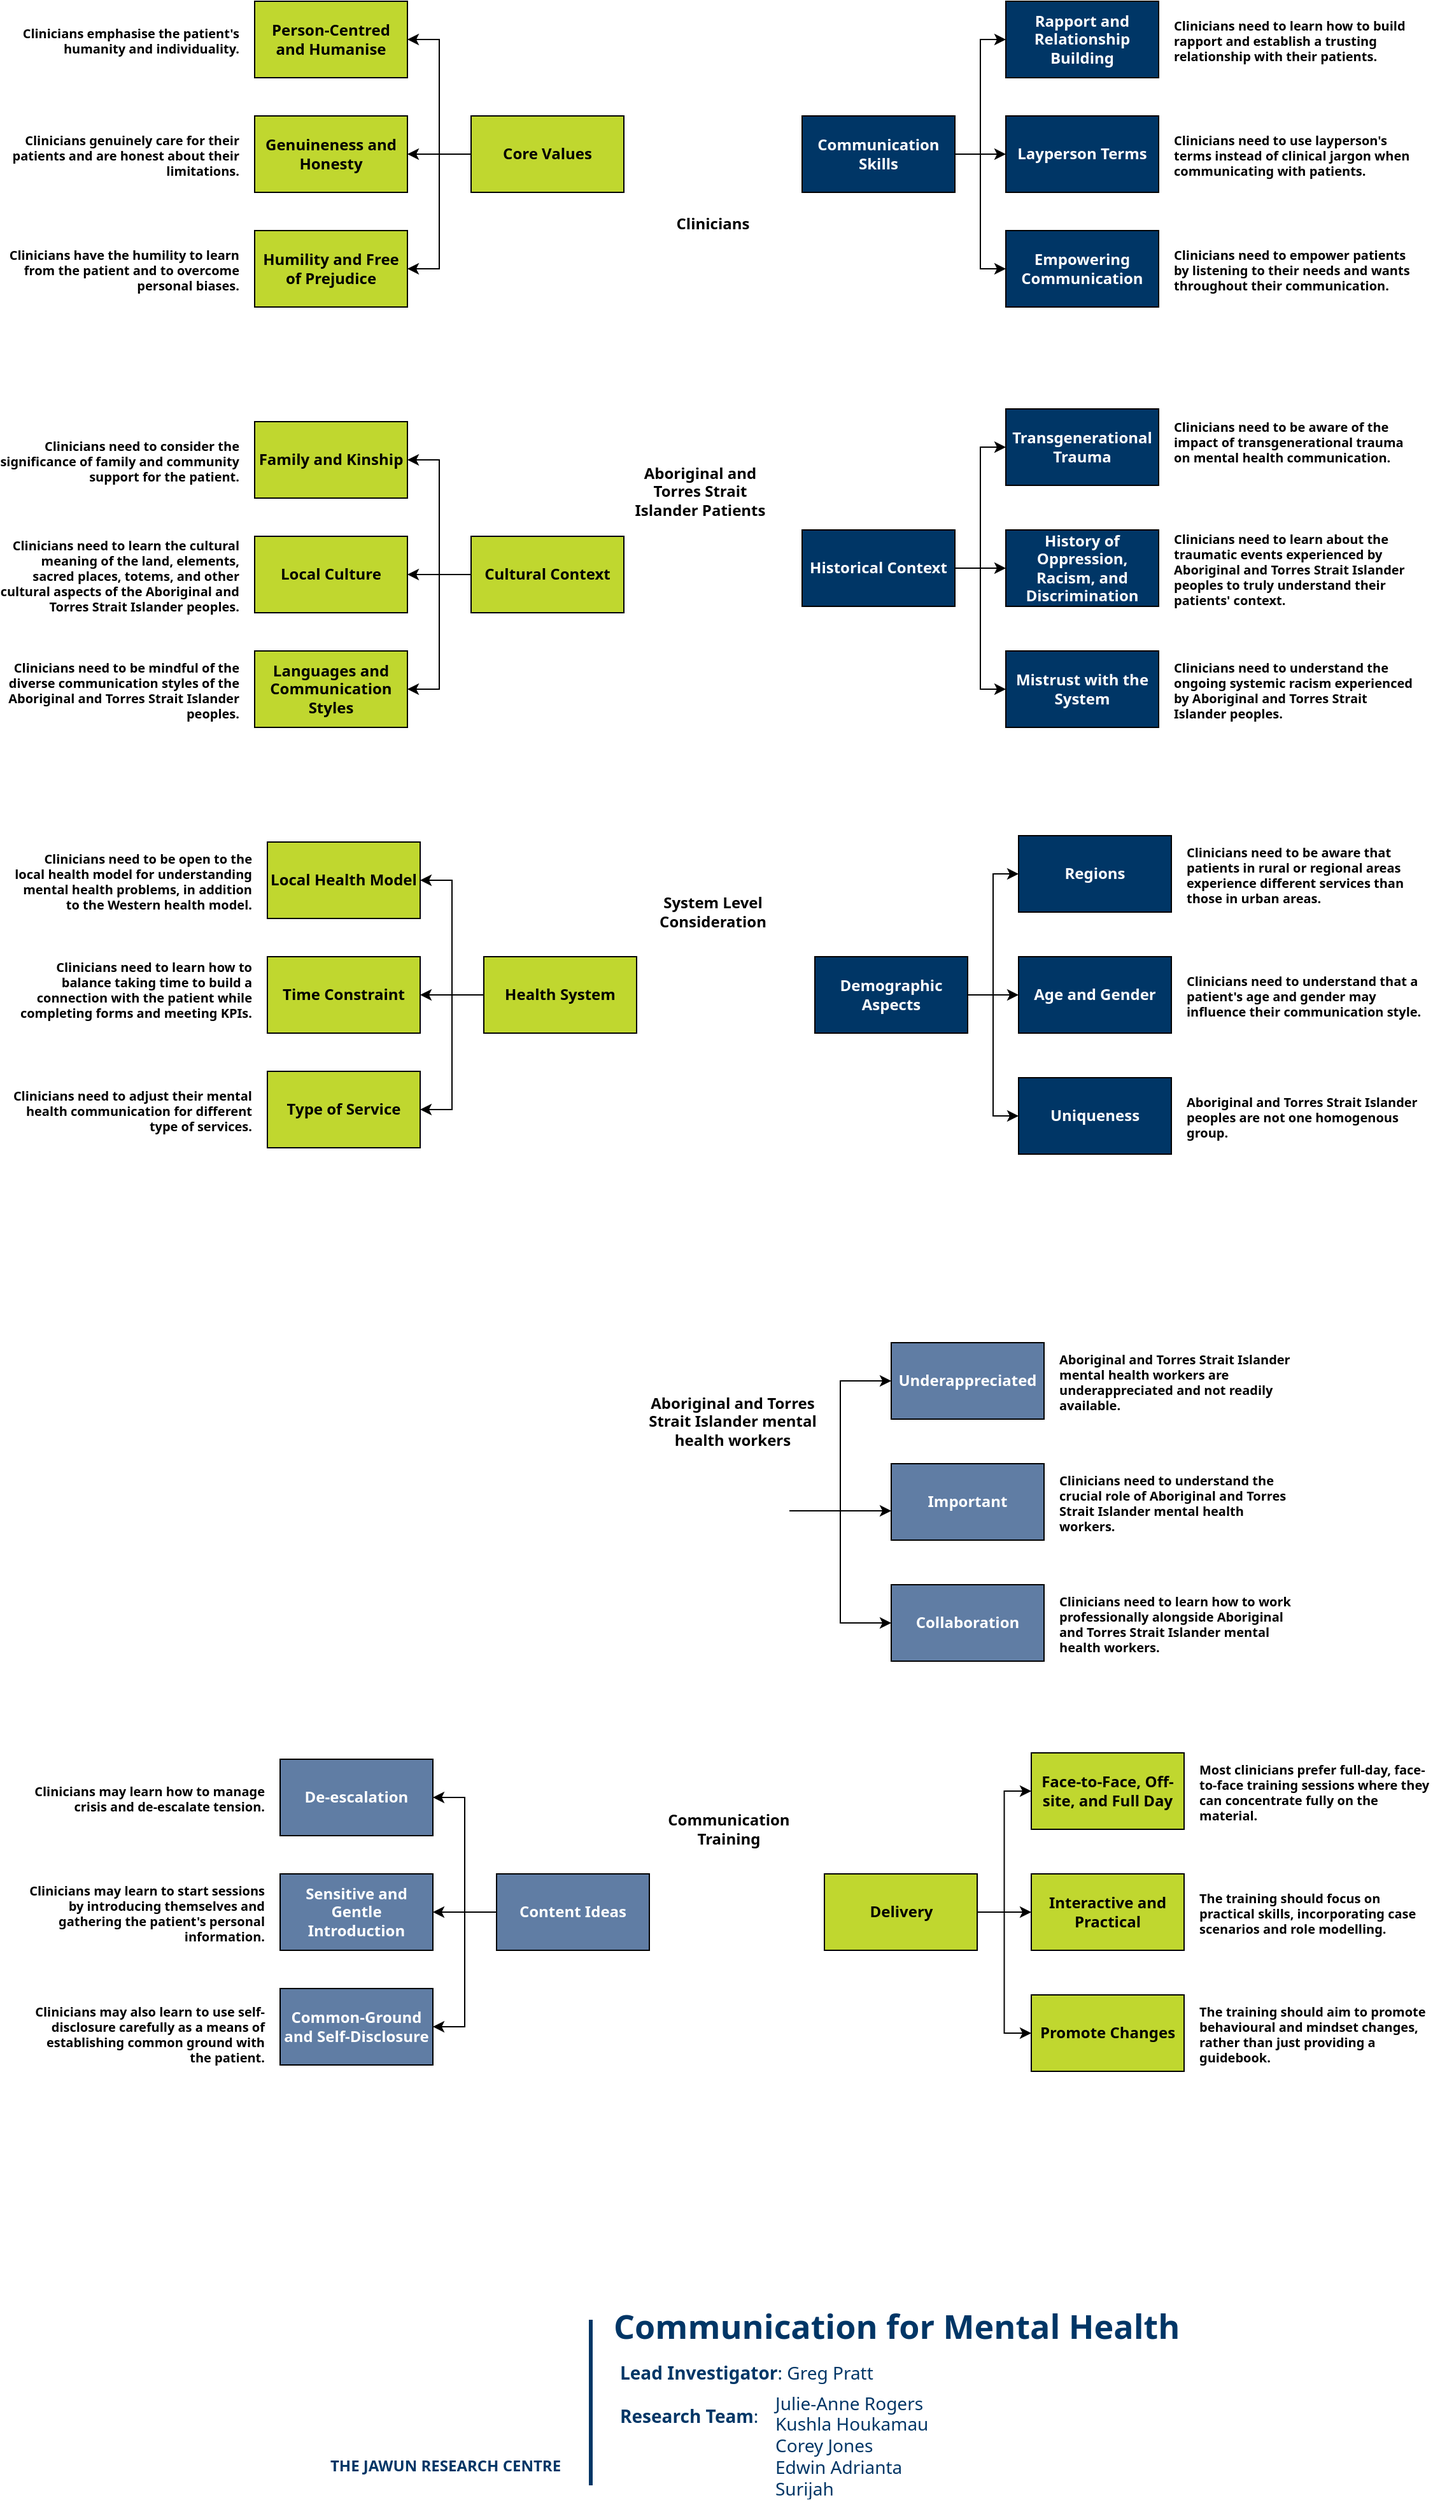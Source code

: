 <mxfile version="24.0.2" type="device">
  <diagram name="Page-1" id="oOXIH6qJuFytHxexrqkR">
    <mxGraphModel dx="2284" dy="772" grid="1" gridSize="10" guides="1" tooltips="1" connect="1" arrows="1" fold="1" page="1" pageScale="1" pageWidth="850" pageHeight="1100" math="0" shadow="0">
      <root>
        <mxCell id="0" />
        <mxCell id="1" parent="0" />
        <mxCell id="wKZz9qKqQG9GuFVw73VF-2" value="" style="shape=image;verticalLabelPosition=bottom;labelBackgroundColor=default;verticalAlign=top;aspect=fixed;imageAspect=0;image=https://cdn-icons-png.flaticon.com/128/14186/14186472.png;" parent="1" vertex="1">
          <mxGeometry x="320" y="240" width="80" height="80" as="geometry" />
        </mxCell>
        <mxCell id="wKZz9qKqQG9GuFVw73VF-15" style="edgeStyle=orthogonalEdgeStyle;rounded=0;orthogonalLoop=1;jettySize=auto;html=1;exitX=0;exitY=0.5;exitDx=0;exitDy=0;entryX=1;entryY=0.5;entryDx=0;entryDy=0;" parent="1" source="wKZz9qKqQG9GuFVw73VF-3" target="wKZz9qKqQG9GuFVw73VF-5" edge="1">
          <mxGeometry relative="1" as="geometry" />
        </mxCell>
        <mxCell id="wKZz9qKqQG9GuFVw73VF-16" style="edgeStyle=orthogonalEdgeStyle;rounded=0;orthogonalLoop=1;jettySize=auto;html=1;exitX=0;exitY=0.5;exitDx=0;exitDy=0;entryX=1;entryY=0.5;entryDx=0;entryDy=0;" parent="1" source="wKZz9qKqQG9GuFVw73VF-3" target="wKZz9qKqQG9GuFVw73VF-7" edge="1">
          <mxGeometry relative="1" as="geometry" />
        </mxCell>
        <mxCell id="wKZz9qKqQG9GuFVw73VF-17" style="edgeStyle=orthogonalEdgeStyle;rounded=0;orthogonalLoop=1;jettySize=auto;html=1;exitX=0;exitY=0.5;exitDx=0;exitDy=0;entryX=1;entryY=0.5;entryDx=0;entryDy=0;" parent="1" source="wKZz9qKqQG9GuFVw73VF-3" target="wKZz9qKqQG9GuFVw73VF-6" edge="1">
          <mxGeometry relative="1" as="geometry" />
        </mxCell>
        <mxCell id="wKZz9qKqQG9GuFVw73VF-3" value="&lt;font face=&quot;Segoe UI&quot;&gt;Core Values&lt;/font&gt;" style="rounded=0;whiteSpace=wrap;html=1;fillColor=#C0D72F;fontStyle=1" parent="1" vertex="1">
          <mxGeometry x="170" y="250" width="120" height="60" as="geometry" />
        </mxCell>
        <mxCell id="wKZz9qKqQG9GuFVw73VF-18" style="edgeStyle=orthogonalEdgeStyle;rounded=0;orthogonalLoop=1;jettySize=auto;html=1;exitX=1;exitY=0.5;exitDx=0;exitDy=0;entryX=0;entryY=0.5;entryDx=0;entryDy=0;" parent="1" source="wKZz9qKqQG9GuFVw73VF-4" target="wKZz9qKqQG9GuFVw73VF-8" edge="1">
          <mxGeometry relative="1" as="geometry" />
        </mxCell>
        <mxCell id="wKZz9qKqQG9GuFVw73VF-19" style="edgeStyle=orthogonalEdgeStyle;rounded=0;orthogonalLoop=1;jettySize=auto;html=1;exitX=1;exitY=0.5;exitDx=0;exitDy=0;" parent="1" source="wKZz9qKqQG9GuFVw73VF-4" target="wKZz9qKqQG9GuFVw73VF-9" edge="1">
          <mxGeometry relative="1" as="geometry" />
        </mxCell>
        <mxCell id="wKZz9qKqQG9GuFVw73VF-20" style="edgeStyle=orthogonalEdgeStyle;rounded=0;orthogonalLoop=1;jettySize=auto;html=1;exitX=1;exitY=0.5;exitDx=0;exitDy=0;entryX=0;entryY=0.5;entryDx=0;entryDy=0;" parent="1" source="wKZz9qKqQG9GuFVw73VF-4" target="wKZz9qKqQG9GuFVw73VF-10" edge="1">
          <mxGeometry relative="1" as="geometry" />
        </mxCell>
        <mxCell id="wKZz9qKqQG9GuFVw73VF-4" value="Communication Skills" style="rounded=0;whiteSpace=wrap;html=1;fillColor=#003666;fontFamily=Segoe UI;fontColor=#FFFFFF;fontStyle=1" parent="1" vertex="1">
          <mxGeometry x="430" y="250" width="120" height="60" as="geometry" />
        </mxCell>
        <mxCell id="wKZz9qKqQG9GuFVw73VF-5" value="&lt;font face=&quot;Segoe UI&quot;&gt;Genuineness and Honesty&lt;/font&gt;" style="rounded=0;whiteSpace=wrap;html=1;fillColor=#C0D72F;fontStyle=1" parent="1" vertex="1">
          <mxGeometry y="250" width="120" height="60" as="geometry" />
        </mxCell>
        <mxCell id="wKZz9qKqQG9GuFVw73VF-6" value="&lt;font face=&quot;Segoe UI&quot;&gt;Humility and Free of Prejudice&lt;/font&gt;" style="rounded=0;whiteSpace=wrap;html=1;fillColor=#C0D72F;fontStyle=1" parent="1" vertex="1">
          <mxGeometry y="340" width="120" height="60" as="geometry" />
        </mxCell>
        <mxCell id="wKZz9qKqQG9GuFVw73VF-7" value="&lt;font face=&quot;Segoe UI&quot;&gt;Person-Centred and Humanise&lt;/font&gt;" style="rounded=0;whiteSpace=wrap;html=1;fillColor=#C0D72F;fontStyle=1" parent="1" vertex="1">
          <mxGeometry y="160" width="120" height="60" as="geometry" />
        </mxCell>
        <mxCell id="wKZz9qKqQG9GuFVw73VF-8" value="Rapport and Relationship Building" style="rounded=0;whiteSpace=wrap;html=1;fillColor=#003666;fontFamily=Segoe UI;fontColor=#FFFFFF;fontStyle=1" parent="1" vertex="1">
          <mxGeometry x="590" y="160" width="120" height="60" as="geometry" />
        </mxCell>
        <mxCell id="wKZz9qKqQG9GuFVw73VF-9" value="Layperson Terms" style="rounded=0;whiteSpace=wrap;html=1;fillColor=#003666;fontFamily=Segoe UI;fontColor=#FFFFFF;fontStyle=1" parent="1" vertex="1">
          <mxGeometry x="590" y="250" width="120" height="60" as="geometry" />
        </mxCell>
        <mxCell id="wKZz9qKqQG9GuFVw73VF-10" value="Empowering Communication" style="rounded=0;whiteSpace=wrap;html=1;fillColor=#003666;fontFamily=Segoe UI;fontColor=#FFFFFF;fontStyle=1" parent="1" vertex="1">
          <mxGeometry x="590" y="340" width="120" height="60" as="geometry" />
        </mxCell>
        <mxCell id="wKZz9qKqQG9GuFVw73VF-11" value="Clinicians" style="text;html=1;align=center;verticalAlign=middle;whiteSpace=wrap;rounded=0;fontFamily=Segoe UI;fontStyle=1" parent="1" vertex="1">
          <mxGeometry x="330" y="320" width="60" height="30" as="geometry" />
        </mxCell>
        <mxCell id="wKZz9qKqQG9GuFVw73VF-12" value="Clinicians emphasise the patient&#39;s humanity and individuality." style="text;html=1;align=right;verticalAlign=middle;whiteSpace=wrap;rounded=0;fontFamily=Segoe UI;fontSize=10;fontStyle=1" parent="1" vertex="1">
          <mxGeometry x="-200" y="175" width="190" height="30" as="geometry" />
        </mxCell>
        <mxCell id="wKZz9qKqQG9GuFVw73VF-13" value="&lt;div&gt;Clinicians genuinely care for their patients and are honest about their limitations.&lt;/div&gt;" style="text;html=1;align=right;verticalAlign=middle;whiteSpace=wrap;rounded=0;fontFamily=Segoe UI;fontSize=10;fontStyle=1" parent="1" vertex="1">
          <mxGeometry x="-200" y="265" width="190" height="30" as="geometry" />
        </mxCell>
        <mxCell id="wKZz9qKqQG9GuFVw73VF-14" value="&lt;div&gt;Clinicians have the humility to learn from the patient and to overcome personal biases.&lt;/div&gt;" style="text;html=1;align=right;verticalAlign=middle;whiteSpace=wrap;rounded=0;fontFamily=Segoe UI;fontSize=10;fontStyle=1" parent="1" vertex="1">
          <mxGeometry x="-200" y="355" width="190" height="30" as="geometry" />
        </mxCell>
        <mxCell id="wKZz9qKqQG9GuFVw73VF-21" value="" style="shape=image;verticalLabelPosition=bottom;labelBackgroundColor=default;verticalAlign=top;aspect=fixed;imageAspect=0;image=https://cdn-icons-png.flaticon.com/128/3358/3358869.png;" parent="1" vertex="1">
          <mxGeometry x="325" y="575" width="70" height="70" as="geometry" />
        </mxCell>
        <mxCell id="wKZz9qKqQG9GuFVw73VF-22" value="Aboriginal and Torres Strait Islander Patients" style="text;html=1;align=center;verticalAlign=middle;whiteSpace=wrap;rounded=0;fontFamily=Segoe UI;fontStyle=1" parent="1" vertex="1">
          <mxGeometry x="290" y="530" width="120" height="30" as="geometry" />
        </mxCell>
        <mxCell id="wKZz9qKqQG9GuFVw73VF-32" style="edgeStyle=orthogonalEdgeStyle;rounded=0;orthogonalLoop=1;jettySize=auto;html=1;exitX=1;exitY=0.5;exitDx=0;exitDy=0;entryX=0;entryY=0.5;entryDx=0;entryDy=0;" parent="1" source="wKZz9qKqQG9GuFVw73VF-23" target="wKZz9qKqQG9GuFVw73VF-30" edge="1">
          <mxGeometry relative="1" as="geometry" />
        </mxCell>
        <mxCell id="wKZz9qKqQG9GuFVw73VF-33" style="edgeStyle=orthogonalEdgeStyle;rounded=0;orthogonalLoop=1;jettySize=auto;html=1;exitX=1;exitY=0.5;exitDx=0;exitDy=0;entryX=0;entryY=0.5;entryDx=0;entryDy=0;" parent="1" source="wKZz9qKqQG9GuFVw73VF-23" target="wKZz9qKqQG9GuFVw73VF-29" edge="1">
          <mxGeometry relative="1" as="geometry" />
        </mxCell>
        <mxCell id="wKZz9qKqQG9GuFVw73VF-34" style="edgeStyle=orthogonalEdgeStyle;rounded=0;orthogonalLoop=1;jettySize=auto;html=1;exitX=1;exitY=0.5;exitDx=0;exitDy=0;entryX=0;entryY=0.5;entryDx=0;entryDy=0;" parent="1" source="wKZz9qKqQG9GuFVw73VF-23" target="wKZz9qKqQG9GuFVw73VF-31" edge="1">
          <mxGeometry relative="1" as="geometry" />
        </mxCell>
        <mxCell id="wKZz9qKqQG9GuFVw73VF-23" value="Historical Context" style="rounded=0;whiteSpace=wrap;html=1;fillColor=#003666;fontFamily=Segoe UI;fontColor=#FFFFFF;fontStyle=1" parent="1" vertex="1">
          <mxGeometry x="430" y="575" width="120" height="60" as="geometry" />
        </mxCell>
        <mxCell id="wKZz9qKqQG9GuFVw73VF-26" value="Clinicians need to learn how to build rapport and establish a trusting relationship with their patients." style="text;html=1;align=left;verticalAlign=middle;whiteSpace=wrap;rounded=0;fontFamily=Segoe UI;fontSize=10;fontStyle=1" parent="1" vertex="1">
          <mxGeometry x="720" y="175" width="190" height="30" as="geometry" />
        </mxCell>
        <mxCell id="wKZz9qKqQG9GuFVw73VF-27" value="Clinicians need to use layperson&#39;s terms instead of clinical jargon when communicating with patients." style="text;html=1;align=left;verticalAlign=middle;whiteSpace=wrap;rounded=0;fontFamily=Segoe UI;fontSize=10;fontStyle=1" parent="1" vertex="1">
          <mxGeometry x="720" y="265" width="190" height="30" as="geometry" />
        </mxCell>
        <mxCell id="wKZz9qKqQG9GuFVw73VF-28" value="&lt;div&gt;Clinicians need to empower patients by listening to their needs and wants throughout their communication.&lt;/div&gt;" style="text;html=1;align=left;verticalAlign=middle;whiteSpace=wrap;rounded=0;fontFamily=Segoe UI;fontSize=10;fontStyle=1" parent="1" vertex="1">
          <mxGeometry x="720" y="355" width="190" height="30" as="geometry" />
        </mxCell>
        <mxCell id="wKZz9qKqQG9GuFVw73VF-29" value="Transgenerational Trauma" style="rounded=0;whiteSpace=wrap;html=1;fillColor=#003666;fontFamily=Segoe UI;fontColor=#FFFFFF;fontStyle=1" parent="1" vertex="1">
          <mxGeometry x="590" y="480" width="120" height="60" as="geometry" />
        </mxCell>
        <mxCell id="wKZz9qKqQG9GuFVw73VF-30" value="History of Oppression, Racism, and Discrimination" style="rounded=0;whiteSpace=wrap;html=1;fillColor=#003666;fontFamily=Segoe UI;fontColor=#FFFFFF;fontStyle=1" parent="1" vertex="1">
          <mxGeometry x="590" y="575" width="120" height="60" as="geometry" />
        </mxCell>
        <mxCell id="wKZz9qKqQG9GuFVw73VF-31" value="Mistrust with the System" style="rounded=0;whiteSpace=wrap;html=1;fillColor=#003666;fontFamily=Segoe UI;fontColor=#FFFFFF;fontStyle=1" parent="1" vertex="1">
          <mxGeometry x="590" y="670" width="120" height="60" as="geometry" />
        </mxCell>
        <mxCell id="wKZz9qKqQG9GuFVw73VF-35" value="Clinicians need to be aware of the impact of transgenerational trauma on mental health communication." style="text;html=1;align=left;verticalAlign=middle;whiteSpace=wrap;rounded=0;fontFamily=Segoe UI;fontSize=10;fontStyle=1" parent="1" vertex="1">
          <mxGeometry x="720" y="490" width="190" height="30" as="geometry" />
        </mxCell>
        <mxCell id="wKZz9qKqQG9GuFVw73VF-36" value="Clinicians need to learn about the traumatic events experienced by Aboriginal and Torres Strait Islander peoples to truly understand their patients&#39; context." style="text;html=1;align=left;verticalAlign=middle;whiteSpace=wrap;rounded=0;fontFamily=Segoe UI;fontSize=10;fontStyle=1" parent="1" vertex="1">
          <mxGeometry x="720" y="590" width="190" height="30" as="geometry" />
        </mxCell>
        <mxCell id="wKZz9qKqQG9GuFVw73VF-37" value="Clinicians need to understand the ongoing systemic racism experienced by Aboriginal and Torres Strait Islander peoples." style="text;html=1;align=left;verticalAlign=middle;whiteSpace=wrap;rounded=0;fontFamily=Segoe UI;fontSize=10;fontStyle=1" parent="1" vertex="1">
          <mxGeometry x="720" y="685" width="190" height="30" as="geometry" />
        </mxCell>
        <mxCell id="wKZz9qKqQG9GuFVw73VF-38" style="edgeStyle=orthogonalEdgeStyle;rounded=0;orthogonalLoop=1;jettySize=auto;html=1;exitX=0;exitY=0.5;exitDx=0;exitDy=0;entryX=1;entryY=0.5;entryDx=0;entryDy=0;" parent="1" source="wKZz9qKqQG9GuFVw73VF-41" target="wKZz9qKqQG9GuFVw73VF-42" edge="1">
          <mxGeometry relative="1" as="geometry" />
        </mxCell>
        <mxCell id="wKZz9qKqQG9GuFVw73VF-39" style="edgeStyle=orthogonalEdgeStyle;rounded=0;orthogonalLoop=1;jettySize=auto;html=1;exitX=0;exitY=0.5;exitDx=0;exitDy=0;entryX=1;entryY=0.5;entryDx=0;entryDy=0;" parent="1" source="wKZz9qKqQG9GuFVw73VF-41" target="wKZz9qKqQG9GuFVw73VF-44" edge="1">
          <mxGeometry relative="1" as="geometry" />
        </mxCell>
        <mxCell id="wKZz9qKqQG9GuFVw73VF-40" style="edgeStyle=orthogonalEdgeStyle;rounded=0;orthogonalLoop=1;jettySize=auto;html=1;exitX=0;exitY=0.5;exitDx=0;exitDy=0;entryX=1;entryY=0.5;entryDx=0;entryDy=0;" parent="1" source="wKZz9qKqQG9GuFVw73VF-41" target="wKZz9qKqQG9GuFVw73VF-43" edge="1">
          <mxGeometry relative="1" as="geometry" />
        </mxCell>
        <mxCell id="wKZz9qKqQG9GuFVw73VF-41" value="&lt;font face=&quot;Segoe UI&quot;&gt;Cultural Context&lt;/font&gt;" style="rounded=0;whiteSpace=wrap;html=1;fillColor=#C0D72F;fontStyle=1" parent="1" vertex="1">
          <mxGeometry x="170" y="580" width="120" height="60" as="geometry" />
        </mxCell>
        <mxCell id="wKZz9qKqQG9GuFVw73VF-42" value="&lt;font face=&quot;Segoe UI&quot;&gt;Local Culture&lt;/font&gt;" style="rounded=0;whiteSpace=wrap;html=1;fillColor=#C0D72F;fontStyle=1" parent="1" vertex="1">
          <mxGeometry y="580" width="120" height="60" as="geometry" />
        </mxCell>
        <mxCell id="wKZz9qKqQG9GuFVw73VF-43" value="&lt;font face=&quot;Segoe UI&quot;&gt;Languages and Communication Styles&lt;/font&gt;" style="rounded=0;whiteSpace=wrap;html=1;fillColor=#C0D72F;fontStyle=1" parent="1" vertex="1">
          <mxGeometry y="670" width="120" height="60" as="geometry" />
        </mxCell>
        <mxCell id="wKZz9qKqQG9GuFVw73VF-44" value="&lt;font face=&quot;Segoe UI&quot;&gt;Family and Kinship&lt;/font&gt;" style="rounded=0;whiteSpace=wrap;html=1;fillColor=#C0D72F;fontStyle=1" parent="1" vertex="1">
          <mxGeometry y="490" width="120" height="60" as="geometry" />
        </mxCell>
        <mxCell id="wKZz9qKqQG9GuFVw73VF-45" value="Clinicians need to consider the significance of family and community support for the patient." style="text;html=1;align=right;verticalAlign=middle;whiteSpace=wrap;rounded=0;fontFamily=Segoe UI;fontSize=10;fontStyle=1" parent="1" vertex="1">
          <mxGeometry x="-200" y="505" width="190" height="30" as="geometry" />
        </mxCell>
        <mxCell id="wKZz9qKqQG9GuFVw73VF-46" value="Clinicians need to learn the cultural meaning of the land, elements, sacred places, totems, and other cultural aspects of the Aboriginal and Torres Strait Islander peoples." style="text;html=1;align=right;verticalAlign=middle;whiteSpace=wrap;rounded=0;fontFamily=Segoe UI;fontSize=10;fontStyle=1" parent="1" vertex="1">
          <mxGeometry x="-200" y="595" width="190" height="30" as="geometry" />
        </mxCell>
        <mxCell id="wKZz9qKqQG9GuFVw73VF-47" value="Clinicians need to be mindful of the diverse communication styles of the Aboriginal and Torres Strait Islander peoples." style="text;html=1;align=right;verticalAlign=middle;whiteSpace=wrap;rounded=0;fontFamily=Segoe UI;fontSize=10;fontStyle=1" parent="1" vertex="1">
          <mxGeometry x="-200" y="685" width="190" height="30" as="geometry" />
        </mxCell>
        <mxCell id="wKZz9qKqQG9GuFVw73VF-48" value="" style="shape=image;verticalLabelPosition=bottom;labelBackgroundColor=default;verticalAlign=top;aspect=fixed;imageAspect=0;image=https://cdn-icons-png.flaticon.com/128/1764/1764267.png;" parent="1" vertex="1">
          <mxGeometry x="315" y="900" width="90" height="90" as="geometry" />
        </mxCell>
        <mxCell id="wKZz9qKqQG9GuFVw73VF-49" value="System Level Consideration" style="text;html=1;align=center;verticalAlign=middle;whiteSpace=wrap;rounded=0;fontFamily=Segoe UI;fontStyle=1" parent="1" vertex="1">
          <mxGeometry x="300" y="860" width="120" height="30" as="geometry" />
        </mxCell>
        <mxCell id="wKZz9qKqQG9GuFVw73VF-50" style="edgeStyle=orthogonalEdgeStyle;rounded=0;orthogonalLoop=1;jettySize=auto;html=1;exitX=0;exitY=0.5;exitDx=0;exitDy=0;entryX=1;entryY=0.5;entryDx=0;entryDy=0;" parent="1" source="wKZz9qKqQG9GuFVw73VF-53" target="wKZz9qKqQG9GuFVw73VF-54" edge="1">
          <mxGeometry relative="1" as="geometry" />
        </mxCell>
        <mxCell id="wKZz9qKqQG9GuFVw73VF-51" style="edgeStyle=orthogonalEdgeStyle;rounded=0;orthogonalLoop=1;jettySize=auto;html=1;exitX=0;exitY=0.5;exitDx=0;exitDy=0;entryX=1;entryY=0.5;entryDx=0;entryDy=0;" parent="1" source="wKZz9qKqQG9GuFVw73VF-53" target="wKZz9qKqQG9GuFVw73VF-56" edge="1">
          <mxGeometry relative="1" as="geometry" />
        </mxCell>
        <mxCell id="wKZz9qKqQG9GuFVw73VF-52" style="edgeStyle=orthogonalEdgeStyle;rounded=0;orthogonalLoop=1;jettySize=auto;html=1;exitX=0;exitY=0.5;exitDx=0;exitDy=0;entryX=1;entryY=0.5;entryDx=0;entryDy=0;" parent="1" source="wKZz9qKqQG9GuFVw73VF-53" target="wKZz9qKqQG9GuFVw73VF-55" edge="1">
          <mxGeometry relative="1" as="geometry" />
        </mxCell>
        <mxCell id="wKZz9qKqQG9GuFVw73VF-53" value="&lt;font face=&quot;Segoe UI&quot;&gt;Health System&lt;/font&gt;" style="rounded=0;whiteSpace=wrap;html=1;fillColor=#C0D72F;fontStyle=1" parent="1" vertex="1">
          <mxGeometry x="180" y="910" width="120" height="60" as="geometry" />
        </mxCell>
        <mxCell id="wKZz9qKqQG9GuFVw73VF-54" value="&lt;font face=&quot;Segoe UI&quot;&gt;Time Constraint&lt;/font&gt;" style="rounded=0;whiteSpace=wrap;html=1;fillColor=#C0D72F;fontStyle=1" parent="1" vertex="1">
          <mxGeometry x="10" y="910" width="120" height="60" as="geometry" />
        </mxCell>
        <mxCell id="wKZz9qKqQG9GuFVw73VF-55" value="&lt;font face=&quot;Segoe UI&quot;&gt;Type of Service&lt;/font&gt;" style="rounded=0;whiteSpace=wrap;html=1;fillColor=#C0D72F;fontStyle=1" parent="1" vertex="1">
          <mxGeometry x="10" y="1000" width="120" height="60" as="geometry" />
        </mxCell>
        <mxCell id="wKZz9qKqQG9GuFVw73VF-56" value="&lt;font face=&quot;Segoe UI&quot;&gt;Local Health Model&lt;/font&gt;" style="rounded=0;whiteSpace=wrap;html=1;fillColor=#C0D72F;fontStyle=1" parent="1" vertex="1">
          <mxGeometry x="10" y="820" width="120" height="60" as="geometry" />
        </mxCell>
        <mxCell id="wKZz9qKqQG9GuFVw73VF-57" style="edgeStyle=orthogonalEdgeStyle;rounded=0;orthogonalLoop=1;jettySize=auto;html=1;exitX=1;exitY=0.5;exitDx=0;exitDy=0;entryX=0;entryY=0.5;entryDx=0;entryDy=0;" parent="1" source="wKZz9qKqQG9GuFVw73VF-60" target="wKZz9qKqQG9GuFVw73VF-62" edge="1">
          <mxGeometry relative="1" as="geometry" />
        </mxCell>
        <mxCell id="wKZz9qKqQG9GuFVw73VF-58" style="edgeStyle=orthogonalEdgeStyle;rounded=0;orthogonalLoop=1;jettySize=auto;html=1;exitX=1;exitY=0.5;exitDx=0;exitDy=0;entryX=0;entryY=0.5;entryDx=0;entryDy=0;" parent="1" source="wKZz9qKqQG9GuFVw73VF-60" target="wKZz9qKqQG9GuFVw73VF-61" edge="1">
          <mxGeometry relative="1" as="geometry" />
        </mxCell>
        <mxCell id="wKZz9qKqQG9GuFVw73VF-59" style="edgeStyle=orthogonalEdgeStyle;rounded=0;orthogonalLoop=1;jettySize=auto;html=1;exitX=1;exitY=0.5;exitDx=0;exitDy=0;entryX=0;entryY=0.5;entryDx=0;entryDy=0;" parent="1" source="wKZz9qKqQG9GuFVw73VF-60" target="wKZz9qKqQG9GuFVw73VF-63" edge="1">
          <mxGeometry relative="1" as="geometry" />
        </mxCell>
        <mxCell id="wKZz9qKqQG9GuFVw73VF-60" value="Demographic Aspects" style="rounded=0;whiteSpace=wrap;html=1;fillColor=#003666;fontFamily=Segoe UI;fontColor=#FFFFFF;fontStyle=1" parent="1" vertex="1">
          <mxGeometry x="440" y="910" width="120" height="60" as="geometry" />
        </mxCell>
        <mxCell id="wKZz9qKqQG9GuFVw73VF-61" value="Regions" style="rounded=0;whiteSpace=wrap;html=1;fillColor=#003666;fontFamily=Segoe UI;fontColor=#FFFFFF;fontStyle=1" parent="1" vertex="1">
          <mxGeometry x="600" y="815" width="120" height="60" as="geometry" />
        </mxCell>
        <mxCell id="wKZz9qKqQG9GuFVw73VF-62" value="Age and Gender" style="rounded=0;whiteSpace=wrap;html=1;fillColor=#003666;fontFamily=Segoe UI;fontColor=#FFFFFF;fontStyle=1" parent="1" vertex="1">
          <mxGeometry x="600" y="910" width="120" height="60" as="geometry" />
        </mxCell>
        <mxCell id="wKZz9qKqQG9GuFVw73VF-63" value="Uniqueness" style="rounded=0;whiteSpace=wrap;html=1;fillColor=#003666;fontFamily=Segoe UI;fontColor=#FFFFFF;fontStyle=1" parent="1" vertex="1">
          <mxGeometry x="600" y="1005" width="120" height="60" as="geometry" />
        </mxCell>
        <mxCell id="wKZz9qKqQG9GuFVw73VF-64" value="Clinicians need to be aware that patients in rural or regional areas experience different services than those in urban areas." style="text;html=1;align=left;verticalAlign=middle;whiteSpace=wrap;rounded=0;fontFamily=Segoe UI;fontSize=10;fontStyle=1" parent="1" vertex="1">
          <mxGeometry x="730" y="830" width="190" height="30" as="geometry" />
        </mxCell>
        <mxCell id="wKZz9qKqQG9GuFVw73VF-65" value="Clinicians need to understand that a patient&#39;s age and gender may influence their communication style." style="text;html=1;align=left;verticalAlign=middle;whiteSpace=wrap;rounded=0;fontFamily=Segoe UI;fontSize=10;fontStyle=1" parent="1" vertex="1">
          <mxGeometry x="730" y="925" width="190" height="30" as="geometry" />
        </mxCell>
        <mxCell id="wKZz9qKqQG9GuFVw73VF-66" value="Aboriginal and Torres Strait Islander peoples are not one homogenous group." style="text;html=1;align=left;verticalAlign=middle;whiteSpace=wrap;rounded=0;fontFamily=Segoe UI;fontSize=10;fontStyle=1" parent="1" vertex="1">
          <mxGeometry x="730" y="1020" width="190" height="30" as="geometry" />
        </mxCell>
        <mxCell id="wKZz9qKqQG9GuFVw73VF-67" value="Clinicians need to be open to the local health model for understanding mental health problems, in addition to the Western health model." style="text;html=1;align=right;verticalAlign=middle;whiteSpace=wrap;rounded=0;fontFamily=Segoe UI;fontSize=10;fontStyle=1" parent="1" vertex="1">
          <mxGeometry x="-190" y="835" width="190" height="30" as="geometry" />
        </mxCell>
        <mxCell id="wKZz9qKqQG9GuFVw73VF-68" value="Clinicians need to learn how to balance taking time to build a connection with the patient while completing forms and meeting KPIs." style="text;html=1;align=right;verticalAlign=middle;whiteSpace=wrap;rounded=0;fontFamily=Segoe UI;fontSize=10;fontStyle=1" parent="1" vertex="1">
          <mxGeometry x="-190" y="920" width="190" height="30" as="geometry" />
        </mxCell>
        <mxCell id="wKZz9qKqQG9GuFVw73VF-69" value="Clinicians need to adjust their mental health communication for different type of services." style="text;html=1;align=right;verticalAlign=middle;whiteSpace=wrap;rounded=0;fontFamily=Segoe UI;fontSize=10;fontStyle=1" parent="1" vertex="1">
          <mxGeometry x="-190" y="1015" width="190" height="30" as="geometry" />
        </mxCell>
        <mxCell id="wKZz9qKqQG9GuFVw73VF-80" style="edgeStyle=orthogonalEdgeStyle;rounded=0;orthogonalLoop=1;jettySize=auto;html=1;exitX=1;exitY=0.5;exitDx=0;exitDy=0;entryX=0;entryY=0.5;entryDx=0;entryDy=0;" parent="1" source="wKZz9qKqQG9GuFVw73VF-70" target="wKZz9qKqQG9GuFVw73VF-75" edge="1">
          <mxGeometry relative="1" as="geometry" />
        </mxCell>
        <mxCell id="wKZz9qKqQG9GuFVw73VF-81" style="edgeStyle=orthogonalEdgeStyle;rounded=0;orthogonalLoop=1;jettySize=auto;html=1;exitX=1;exitY=0.5;exitDx=0;exitDy=0;entryX=0;entryY=0.5;entryDx=0;entryDy=0;" parent="1" source="wKZz9qKqQG9GuFVw73VF-70" target="wKZz9qKqQG9GuFVw73VF-77" edge="1">
          <mxGeometry relative="1" as="geometry" />
        </mxCell>
        <mxCell id="wKZz9qKqQG9GuFVw73VF-70" value="" style="shape=image;verticalLabelPosition=bottom;labelBackgroundColor=default;verticalAlign=top;aspect=fixed;imageAspect=0;image=https://cdn-icons-png.flaticon.com/128/14186/14186429.png;" parent="1" vertex="1">
          <mxGeometry x="330" y="1300" width="90" height="90" as="geometry" />
        </mxCell>
        <mxCell id="wKZz9qKqQG9GuFVw73VF-75" value="Underappreciated" style="rounded=0;whiteSpace=wrap;html=1;fillColor=#607DA4;fontFamily=Segoe UI;fontColor=#FFFFFF;fontStyle=1" parent="1" vertex="1">
          <mxGeometry x="500" y="1213" width="120" height="60" as="geometry" />
        </mxCell>
        <mxCell id="wKZz9qKqQG9GuFVw73VF-76" value="Important" style="rounded=0;whiteSpace=wrap;html=1;fillColor=#607DA4;fontFamily=Segoe UI;fontColor=#FFFFFF;fontStyle=1" parent="1" vertex="1">
          <mxGeometry x="500" y="1308" width="120" height="60" as="geometry" />
        </mxCell>
        <mxCell id="wKZz9qKqQG9GuFVw73VF-77" value="Collaboration" style="rounded=0;whiteSpace=wrap;html=1;fillColor=#607DA4;fontFamily=Segoe UI;fontColor=#FFFFFF;fontStyle=1" parent="1" vertex="1">
          <mxGeometry x="500" y="1403" width="120" height="60" as="geometry" />
        </mxCell>
        <mxCell id="wKZz9qKqQG9GuFVw73VF-78" value="Aboriginal and Torres Strait Islander mental health workers" style="text;html=1;align=center;verticalAlign=middle;whiteSpace=wrap;rounded=0;fontFamily=Segoe UI;fontStyle=1" parent="1" vertex="1">
          <mxGeometry x="302.5" y="1260" width="145" height="30" as="geometry" />
        </mxCell>
        <mxCell id="wKZz9qKqQG9GuFVw73VF-79" style="edgeStyle=orthogonalEdgeStyle;rounded=0;orthogonalLoop=1;jettySize=auto;html=1;exitX=1;exitY=0.5;exitDx=0;exitDy=0;entryX=0;entryY=0.617;entryDx=0;entryDy=0;entryPerimeter=0;" parent="1" source="wKZz9qKqQG9GuFVw73VF-70" target="wKZz9qKqQG9GuFVw73VF-76" edge="1">
          <mxGeometry relative="1" as="geometry" />
        </mxCell>
        <mxCell id="wKZz9qKqQG9GuFVw73VF-82" value="Aboriginal and Torres Strait Islander mental health workers are underappreciated and not readily available." style="text;html=1;align=left;verticalAlign=middle;whiteSpace=wrap;rounded=0;fontFamily=Segoe UI;fontSize=10;fontStyle=1" parent="1" vertex="1">
          <mxGeometry x="630" y="1228" width="190" height="30" as="geometry" />
        </mxCell>
        <mxCell id="wKZz9qKqQG9GuFVw73VF-83" value="Clinicians need to understand the crucial role of&amp;nbsp;Aboriginal and Torres Strait Islander mental health workers." style="text;html=1;align=left;verticalAlign=middle;whiteSpace=wrap;rounded=0;fontFamily=Segoe UI;fontSize=10;fontStyle=1" parent="1" vertex="1">
          <mxGeometry x="630" y="1323" width="190" height="30" as="geometry" />
        </mxCell>
        <mxCell id="wKZz9qKqQG9GuFVw73VF-84" value="Clinicians need to learn how to&amp;nbsp;work&amp;nbsp; professionally alongside Aboriginal and Torres Strait Islander mental health workers." style="text;html=1;align=left;verticalAlign=middle;whiteSpace=wrap;rounded=0;fontFamily=Segoe UI;fontSize=10;fontStyle=1" parent="1" vertex="1">
          <mxGeometry x="630" y="1418" width="190" height="30" as="geometry" />
        </mxCell>
        <mxCell id="wKZz9qKqQG9GuFVw73VF-85" value="" style="shape=image;verticalLabelPosition=bottom;labelBackgroundColor=default;verticalAlign=top;aspect=fixed;imageAspect=0;image=https://cdn-icons-png.flaticon.com/128/991/991922.png;" parent="1" vertex="1">
          <mxGeometry x="335" y="1620" width="80" height="80" as="geometry" />
        </mxCell>
        <mxCell id="wKZz9qKqQG9GuFVw73VF-101" style="edgeStyle=orthogonalEdgeStyle;rounded=0;orthogonalLoop=1;jettySize=auto;html=1;exitX=0;exitY=0.5;exitDx=0;exitDy=0;entryX=1;entryY=0.5;entryDx=0;entryDy=0;" parent="1" source="wKZz9qKqQG9GuFVw73VF-86" target="wKZz9qKqQG9GuFVw73VF-98" edge="1">
          <mxGeometry relative="1" as="geometry" />
        </mxCell>
        <mxCell id="wKZz9qKqQG9GuFVw73VF-102" style="edgeStyle=orthogonalEdgeStyle;rounded=0;orthogonalLoop=1;jettySize=auto;html=1;exitX=0;exitY=0.5;exitDx=0;exitDy=0;entryX=1;entryY=0.5;entryDx=0;entryDy=0;" parent="1" source="wKZz9qKqQG9GuFVw73VF-86" target="wKZz9qKqQG9GuFVw73VF-100" edge="1">
          <mxGeometry relative="1" as="geometry" />
        </mxCell>
        <mxCell id="wKZz9qKqQG9GuFVw73VF-103" style="edgeStyle=orthogonalEdgeStyle;rounded=0;orthogonalLoop=1;jettySize=auto;html=1;exitX=0;exitY=0.5;exitDx=0;exitDy=0;entryX=1;entryY=0.5;entryDx=0;entryDy=0;" parent="1" source="wKZz9qKqQG9GuFVw73VF-86" target="wKZz9qKqQG9GuFVw73VF-99" edge="1">
          <mxGeometry relative="1" as="geometry" />
        </mxCell>
        <mxCell id="wKZz9qKqQG9GuFVw73VF-86" value="Content Ideas" style="rounded=0;whiteSpace=wrap;html=1;fillColor=#607DA4;fontFamily=Segoe UI;fontColor=#FFFFFF;fontStyle=1" parent="1" vertex="1">
          <mxGeometry x="190" y="1630" width="120" height="60" as="geometry" />
        </mxCell>
        <mxCell id="wKZz9qKqQG9GuFVw73VF-92" style="edgeStyle=orthogonalEdgeStyle;rounded=0;orthogonalLoop=1;jettySize=auto;html=1;exitX=1;exitY=0.5;exitDx=0;exitDy=0;entryX=0;entryY=0.5;entryDx=0;entryDy=0;" parent="1" source="wKZz9qKqQG9GuFVw73VF-87" target="wKZz9qKqQG9GuFVw73VF-90" edge="1">
          <mxGeometry relative="1" as="geometry" />
        </mxCell>
        <mxCell id="wKZz9qKqQG9GuFVw73VF-93" style="edgeStyle=orthogonalEdgeStyle;rounded=0;orthogonalLoop=1;jettySize=auto;html=1;exitX=1;exitY=0.5;exitDx=0;exitDy=0;entryX=0;entryY=0.5;entryDx=0;entryDy=0;" parent="1" source="wKZz9qKqQG9GuFVw73VF-87" target="wKZz9qKqQG9GuFVw73VF-89" edge="1">
          <mxGeometry relative="1" as="geometry" />
        </mxCell>
        <mxCell id="wKZz9qKqQG9GuFVw73VF-94" style="edgeStyle=orthogonalEdgeStyle;rounded=0;orthogonalLoop=1;jettySize=auto;html=1;exitX=1;exitY=0.5;exitDx=0;exitDy=0;entryX=0;entryY=0.5;entryDx=0;entryDy=0;" parent="1" source="wKZz9qKqQG9GuFVw73VF-87" target="wKZz9qKqQG9GuFVw73VF-91" edge="1">
          <mxGeometry relative="1" as="geometry" />
        </mxCell>
        <mxCell id="wKZz9qKqQG9GuFVw73VF-87" value="&lt;font face=&quot;Segoe UI&quot;&gt;Delivery&lt;/font&gt;" style="rounded=0;whiteSpace=wrap;html=1;fillColor=#C0D72F;fontStyle=1" parent="1" vertex="1">
          <mxGeometry x="447.5" y="1630" width="120" height="60" as="geometry" />
        </mxCell>
        <mxCell id="wKZz9qKqQG9GuFVw73VF-88" value="Communication Training" style="text;html=1;align=center;verticalAlign=middle;whiteSpace=wrap;rounded=0;fontFamily=Segoe UI;fontStyle=1" parent="1" vertex="1">
          <mxGeometry x="300" y="1580" width="145" height="30" as="geometry" />
        </mxCell>
        <mxCell id="wKZz9qKqQG9GuFVw73VF-89" value="Face-to-Face, Off-site, and Full Day" style="rounded=0;whiteSpace=wrap;html=1;fillColor=#C0D72F;fontFamily=Segoe UI;fontColor=#000000;fontStyle=1" parent="1" vertex="1">
          <mxGeometry x="610" y="1535" width="120" height="60" as="geometry" />
        </mxCell>
        <mxCell id="wKZz9qKqQG9GuFVw73VF-90" value="Interactive and Practical" style="rounded=0;whiteSpace=wrap;html=1;fillColor=#C0D72F;fontFamily=Segoe UI;fontColor=#000000;fontStyle=1" parent="1" vertex="1">
          <mxGeometry x="610" y="1630" width="120" height="60" as="geometry" />
        </mxCell>
        <mxCell id="wKZz9qKqQG9GuFVw73VF-91" value="Promote Changes" style="rounded=0;whiteSpace=wrap;html=1;fillColor=#C0D72F;fontFamily=Segoe UI;fontColor=#000000;fontStyle=1" parent="1" vertex="1">
          <mxGeometry x="610" y="1725" width="120" height="60" as="geometry" />
        </mxCell>
        <mxCell id="wKZz9qKqQG9GuFVw73VF-95" value="Most clinicians prefer full-day, face-to-face training sessions where they can concentrate fully on the material.&amp;nbsp;" style="text;html=1;align=left;verticalAlign=middle;whiteSpace=wrap;rounded=0;fontFamily=Segoe UI;fontSize=10;fontStyle=1" parent="1" vertex="1">
          <mxGeometry x="740" y="1550" width="190" height="30" as="geometry" />
        </mxCell>
        <mxCell id="wKZz9qKqQG9GuFVw73VF-96" value="The training should focus on practical skills, incorporating case scenarios and role modelling." style="text;html=1;align=left;verticalAlign=middle;whiteSpace=wrap;rounded=0;fontFamily=Segoe UI;fontSize=10;fontStyle=1" parent="1" vertex="1">
          <mxGeometry x="740" y="1645" width="190" height="30" as="geometry" />
        </mxCell>
        <mxCell id="wKZz9qKqQG9GuFVw73VF-97" value="The training should aim to promote behavioural and mindset changes, rather than just providing a guidebook." style="text;html=1;align=left;verticalAlign=middle;whiteSpace=wrap;rounded=0;fontFamily=Segoe UI;fontSize=10;fontStyle=1" parent="1" vertex="1">
          <mxGeometry x="740" y="1740" width="190" height="30" as="geometry" />
        </mxCell>
        <mxCell id="wKZz9qKqQG9GuFVw73VF-98" value="&lt;font face=&quot;Segoe UI&quot;&gt;Sensitive and Gentle Introduction&lt;/font&gt;" style="rounded=0;whiteSpace=wrap;html=1;fillColor=#607DA4;fontStyle=1;fontColor=#FFFFFF;" parent="1" vertex="1">
          <mxGeometry x="20" y="1630" width="120" height="60" as="geometry" />
        </mxCell>
        <mxCell id="wKZz9qKqQG9GuFVw73VF-99" value="&lt;font face=&quot;Segoe UI&quot;&gt;Common-Ground and Self-Disclosure&lt;/font&gt;" style="rounded=0;whiteSpace=wrap;html=1;fillColor=#607DA4;fontStyle=1;fontColor=#FFFFFF;" parent="1" vertex="1">
          <mxGeometry x="20" y="1720" width="120" height="60" as="geometry" />
        </mxCell>
        <mxCell id="wKZz9qKqQG9GuFVw73VF-100" value="&lt;font face=&quot;Segoe UI&quot;&gt;De-escalation&lt;/font&gt;" style="rounded=0;whiteSpace=wrap;html=1;fillColor=#607DA4;fontStyle=1;fontColor=#FFFFFF;" parent="1" vertex="1">
          <mxGeometry x="20" y="1540" width="120" height="60" as="geometry" />
        </mxCell>
        <mxCell id="wKZz9qKqQG9GuFVw73VF-104" value="Clinicians may learn how to manage crisis and de-escalate tension." style="text;html=1;align=right;verticalAlign=middle;whiteSpace=wrap;rounded=0;fontFamily=Segoe UI;fontSize=10;fontStyle=1" parent="1" vertex="1">
          <mxGeometry x="-180" y="1555" width="190" height="30" as="geometry" />
        </mxCell>
        <mxCell id="wKZz9qKqQG9GuFVw73VF-105" value="Clinicians may learn to start sessions by introducing themselves and gathering the patient&#39;s personal information." style="text;html=1;align=right;verticalAlign=middle;whiteSpace=wrap;rounded=0;fontFamily=Segoe UI;fontSize=10;fontStyle=1" parent="1" vertex="1">
          <mxGeometry x="-180" y="1645" width="190" height="30" as="geometry" />
        </mxCell>
        <mxCell id="wKZz9qKqQG9GuFVw73VF-106" value="Clinicians may also learn to use self-disclosure carefully as a means of establishing common ground with the patient." style="text;html=1;align=right;verticalAlign=middle;whiteSpace=wrap;rounded=0;fontFamily=Segoe UI;fontSize=10;fontStyle=1" parent="1" vertex="1">
          <mxGeometry x="-180" y="1740" width="190" height="30" as="geometry" />
        </mxCell>
        <mxCell id="3lQWoyqt2uAs_u1r6eDb-51" value="" style="shape=image;verticalLabelPosition=bottom;labelBackgroundColor=default;verticalAlign=top;aspect=fixed;imageAspect=0;image=https://upload.wikimedia.org/wikipedia/en/thumb/c/cc/CQUniversity_Australia_logo.svg/1200px-CQUniversity_Australia_logo.svg.png;" vertex="1" parent="1">
          <mxGeometry x="60" y="1950" width="190.16" height="116.95" as="geometry" />
        </mxCell>
        <mxCell id="3lQWoyqt2uAs_u1r6eDb-52" value="Communication for Mental Health&amp;nbsp;" style="text;html=1;align=left;verticalAlign=middle;whiteSpace=wrap;rounded=0;fontFamily=Segoe UI;fontSize=26;fontStyle=1;fontColor=#003666;" vertex="1" parent="1">
          <mxGeometry x="280" y="1970" width="480" height="30" as="geometry" />
        </mxCell>
        <mxCell id="3lQWoyqt2uAs_u1r6eDb-53" value="" style="endArrow=none;html=1;rounded=0;strokeColor=#003666;strokeWidth=3;" edge="1" parent="1">
          <mxGeometry width="50" height="50" relative="1" as="geometry">
            <mxPoint x="264" y="2110" as="sourcePoint" />
            <mxPoint x="264" y="1980" as="targetPoint" />
          </mxGeometry>
        </mxCell>
        <mxCell id="3lQWoyqt2uAs_u1r6eDb-54" value="&lt;b style=&quot;font-size: 14px;&quot;&gt;Lead Investigator&lt;/b&gt;: Greg Pratt" style="text;html=1;align=left;verticalAlign=middle;whiteSpace=wrap;rounded=0;fontFamily=Segoe UI;fontColor=#003666;fontSize=14;" vertex="1" parent="1">
          <mxGeometry x="285" y="2007" width="270" height="30" as="geometry" />
        </mxCell>
        <mxCell id="3lQWoyqt2uAs_u1r6eDb-55" value="&lt;b style=&quot;font-size: 14px;&quot;&gt;Research Team&lt;/b&gt;:&lt;div&gt;&lt;br&gt;&lt;/div&gt;" style="text;html=1;align=left;verticalAlign=middle;whiteSpace=wrap;rounded=0;fontFamily=Segoe UI;fontColor=#003666;fontSize=14;" vertex="1" parent="1">
          <mxGeometry x="285" y="2047" width="125" height="33" as="geometry" />
        </mxCell>
        <mxCell id="3lQWoyqt2uAs_u1r6eDb-56" value="THE JAWUN RESEARCH CENTRE" style="text;html=1;align=center;verticalAlign=middle;whiteSpace=wrap;rounded=0;fontStyle=1;fontFamily=Segoe UI;fontColor=#003666;" vertex="1" parent="1">
          <mxGeometry x="50.16" y="2080" width="200" height="30" as="geometry" />
        </mxCell>
        <mxCell id="3lQWoyqt2uAs_u1r6eDb-57" value="&lt;div&gt;&lt;div&gt;Julie-Anne Rogers&lt;/div&gt;&lt;div&gt;Kushla Houkamau&lt;br&gt;Corey Jones&lt;/div&gt;&lt;div&gt;Edwin Adrianta Surijah&lt;/div&gt;&lt;/div&gt;" style="text;html=1;align=left;verticalAlign=middle;whiteSpace=wrap;rounded=0;fontFamily=Segoe UI;fontColor=#003666;fontSize=14;" vertex="1" parent="1">
          <mxGeometry x="407" y="2047" width="150" height="63" as="geometry" />
        </mxCell>
      </root>
    </mxGraphModel>
  </diagram>
</mxfile>
